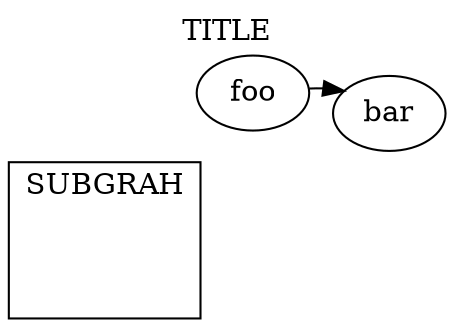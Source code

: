 digraph G {
  layout=fdp
  splines="curved"
  
  
  labelloc="t"
  label="TITLE"
 
 subgraph cluster_xxx {
   labelloc="t"
   label="SUBGRAH"

 }

  foo -> bar

}

